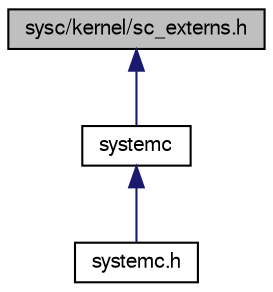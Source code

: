 digraph "sysc/kernel/sc_externs.h"
{
  edge [fontname="FreeSans",fontsize="10",labelfontname="FreeSans",labelfontsize="10"];
  node [fontname="FreeSans",fontsize="10",shape=record];
  Node1 [label="sysc/kernel/sc_externs.h",height=0.2,width=0.4,color="black", fillcolor="grey75", style="filled", fontcolor="black"];
  Node1 -> Node2 [dir="back",color="midnightblue",fontsize="10",style="solid",fontname="FreeSans"];
  Node2 [label="systemc",height=0.2,width=0.4,color="black", fillcolor="white", style="filled",URL="$a00401.html"];
  Node2 -> Node3 [dir="back",color="midnightblue",fontsize="10",style="solid",fontname="FreeSans"];
  Node3 [label="systemc.h",height=0.2,width=0.4,color="black", fillcolor="white", style="filled",URL="$a00404.html"];
}
